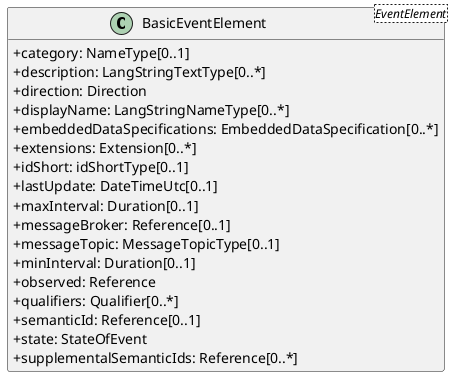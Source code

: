 @startuml
skinparam classAttributeIconSize 0
hide methods

class BasicEventElement<EventElement> {
  +category: NameType[0..1] 
  +description: LangStringTextType[0..*] 
  +direction: Direction 
  +displayName: LangStringNameType[0..*] 
  +embeddedDataSpecifications: EmbeddedDataSpecification[0..*] 
  +extensions: Extension[0..*] 
  +idShort: idShortType[0..1] 
  +lastUpdate: DateTimeUtc[0..1] 
  +maxInterval: Duration[0..1] 
  +messageBroker: Reference[0..1] 
  +messageTopic: MessageTopicType[0..1] 
  +minInterval: Duration[0..1] 
  +observed: Reference 
  +qualifiers: Qualifier[0..*] 
  +semanticId: Reference[0..1] 
  +state: StateOfEvent 
  +supplementalSemanticIds: Reference[0..*] 
}
@enduml